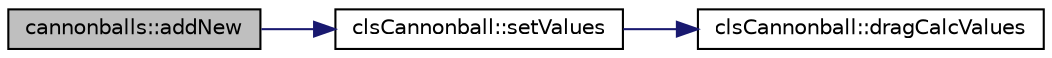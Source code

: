 digraph "cannonballs::addNew"
{
  edge [fontname="Helvetica",fontsize="10",labelfontname="Helvetica",labelfontsize="10"];
  node [fontname="Helvetica",fontsize="10",shape=record];
  rankdir="LR";
  Node0 [label="cannonballs::addNew",height=0.2,width=0.4,color="black", fillcolor="grey75", style="filled", fontcolor="black"];
  Node0 -> Node1 [color="midnightblue",fontsize="10",style="solid",fontname="Helvetica"];
  Node1 [label="clsCannonball::setValues",height=0.2,width=0.4,color="black", fillcolor="white", style="filled",URL="$d0/d89/a00071.html#a73be08543c2d4da1e2097801b425308f"];
  Node1 -> Node2 [color="midnightblue",fontsize="10",style="solid",fontname="Helvetica"];
  Node2 [label="clsCannonball::dragCalcValues",height=0.2,width=0.4,color="black", fillcolor="white", style="filled",URL="$d0/d89/a00071.html#a85ad782f497f1752035892cb7187211f"];
}
